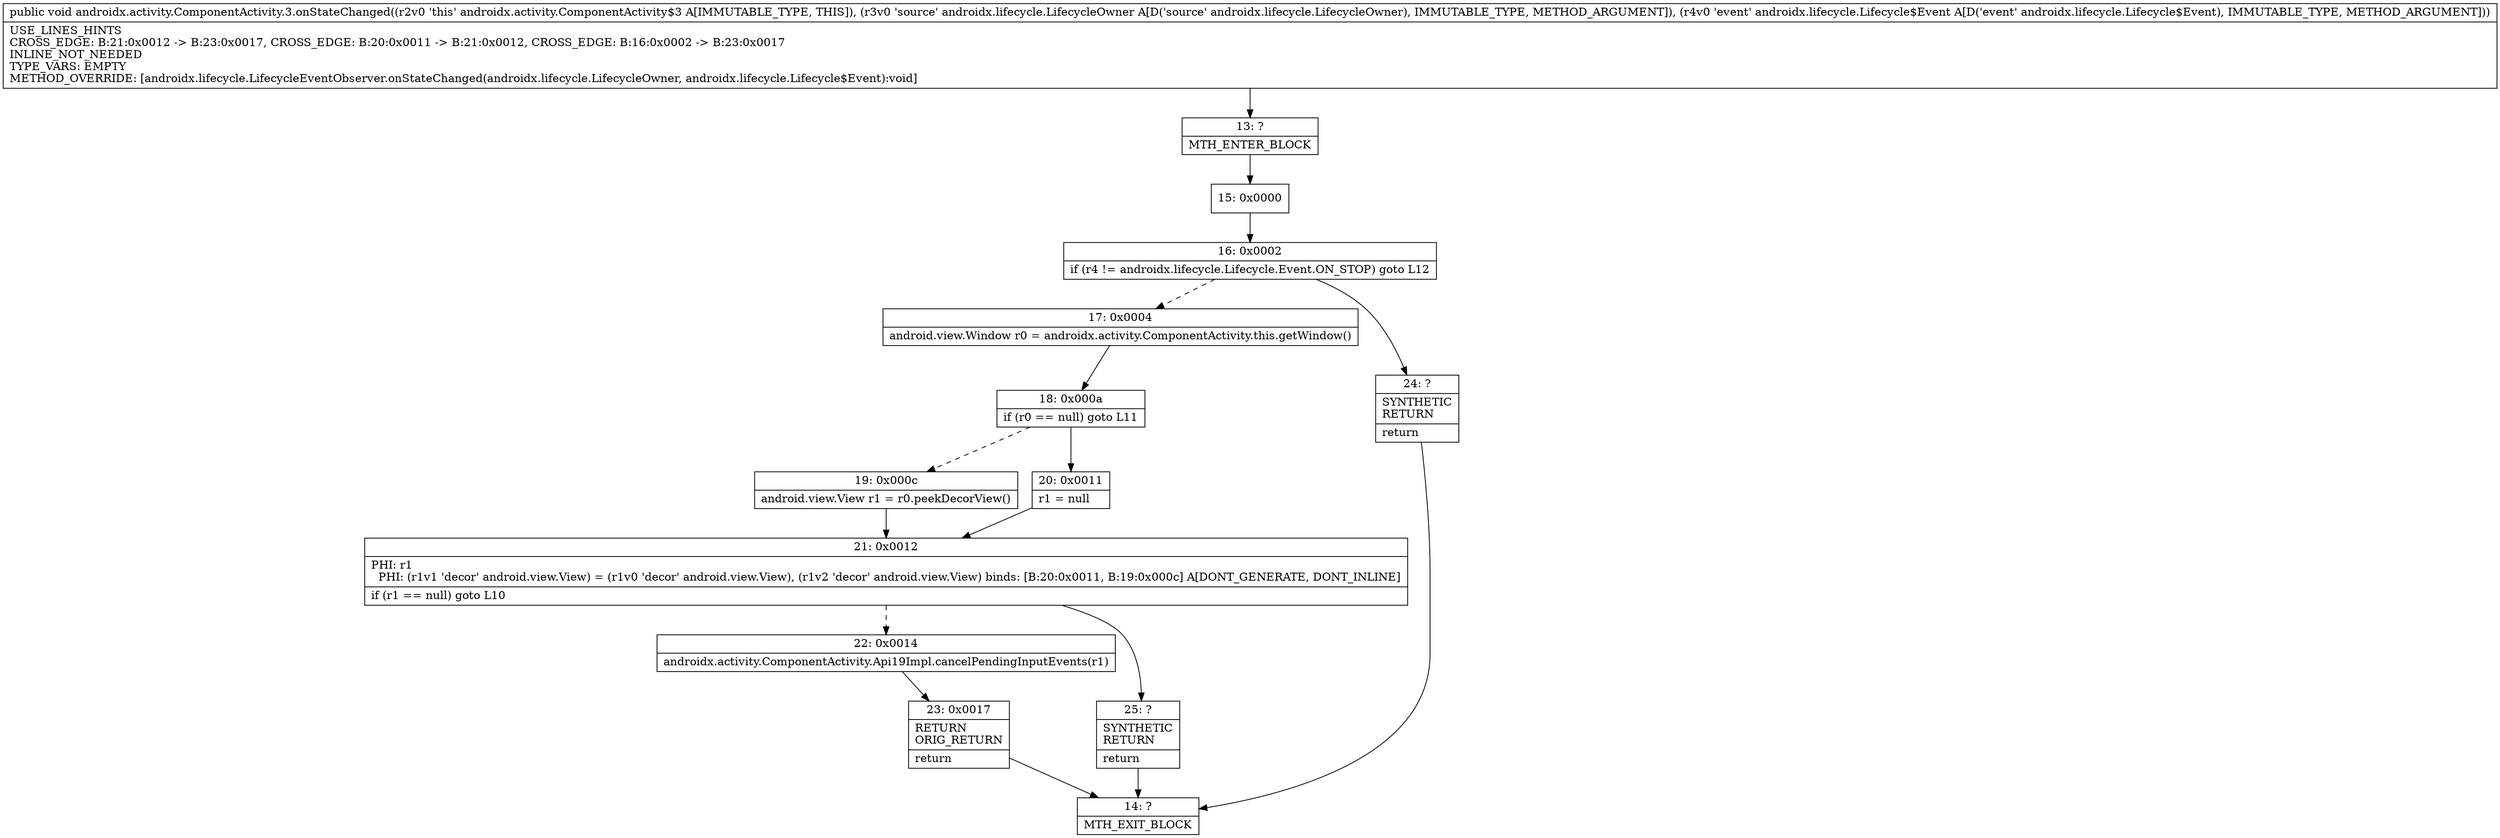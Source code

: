 digraph "CFG forandroidx.activity.ComponentActivity.3.onStateChanged(Landroidx\/lifecycle\/LifecycleOwner;Landroidx\/lifecycle\/Lifecycle$Event;)V" {
Node_13 [shape=record,label="{13\:\ ?|MTH_ENTER_BLOCK\l}"];
Node_15 [shape=record,label="{15\:\ 0x0000}"];
Node_16 [shape=record,label="{16\:\ 0x0002|if (r4 != androidx.lifecycle.Lifecycle.Event.ON_STOP) goto L12\l}"];
Node_17 [shape=record,label="{17\:\ 0x0004|android.view.Window r0 = androidx.activity.ComponentActivity.this.getWindow()\l}"];
Node_18 [shape=record,label="{18\:\ 0x000a|if (r0 == null) goto L11\l}"];
Node_19 [shape=record,label="{19\:\ 0x000c|android.view.View r1 = r0.peekDecorView()\l}"];
Node_21 [shape=record,label="{21\:\ 0x0012|PHI: r1 \l  PHI: (r1v1 'decor' android.view.View) = (r1v0 'decor' android.view.View), (r1v2 'decor' android.view.View) binds: [B:20:0x0011, B:19:0x000c] A[DONT_GENERATE, DONT_INLINE]\l|if (r1 == null) goto L10\l}"];
Node_22 [shape=record,label="{22\:\ 0x0014|androidx.activity.ComponentActivity.Api19Impl.cancelPendingInputEvents(r1)\l}"];
Node_23 [shape=record,label="{23\:\ 0x0017|RETURN\lORIG_RETURN\l|return\l}"];
Node_14 [shape=record,label="{14\:\ ?|MTH_EXIT_BLOCK\l}"];
Node_25 [shape=record,label="{25\:\ ?|SYNTHETIC\lRETURN\l|return\l}"];
Node_20 [shape=record,label="{20\:\ 0x0011|r1 = null\l}"];
Node_24 [shape=record,label="{24\:\ ?|SYNTHETIC\lRETURN\l|return\l}"];
MethodNode[shape=record,label="{public void androidx.activity.ComponentActivity.3.onStateChanged((r2v0 'this' androidx.activity.ComponentActivity$3 A[IMMUTABLE_TYPE, THIS]), (r3v0 'source' androidx.lifecycle.LifecycleOwner A[D('source' androidx.lifecycle.LifecycleOwner), IMMUTABLE_TYPE, METHOD_ARGUMENT]), (r4v0 'event' androidx.lifecycle.Lifecycle$Event A[D('event' androidx.lifecycle.Lifecycle$Event), IMMUTABLE_TYPE, METHOD_ARGUMENT]))  | USE_LINES_HINTS\lCROSS_EDGE: B:21:0x0012 \-\> B:23:0x0017, CROSS_EDGE: B:20:0x0011 \-\> B:21:0x0012, CROSS_EDGE: B:16:0x0002 \-\> B:23:0x0017\lINLINE_NOT_NEEDED\lTYPE_VARS: EMPTY\lMETHOD_OVERRIDE: [androidx.lifecycle.LifecycleEventObserver.onStateChanged(androidx.lifecycle.LifecycleOwner, androidx.lifecycle.Lifecycle$Event):void]\l}"];
MethodNode -> Node_13;Node_13 -> Node_15;
Node_15 -> Node_16;
Node_16 -> Node_17[style=dashed];
Node_16 -> Node_24;
Node_17 -> Node_18;
Node_18 -> Node_19[style=dashed];
Node_18 -> Node_20;
Node_19 -> Node_21;
Node_21 -> Node_22[style=dashed];
Node_21 -> Node_25;
Node_22 -> Node_23;
Node_23 -> Node_14;
Node_25 -> Node_14;
Node_20 -> Node_21;
Node_24 -> Node_14;
}

